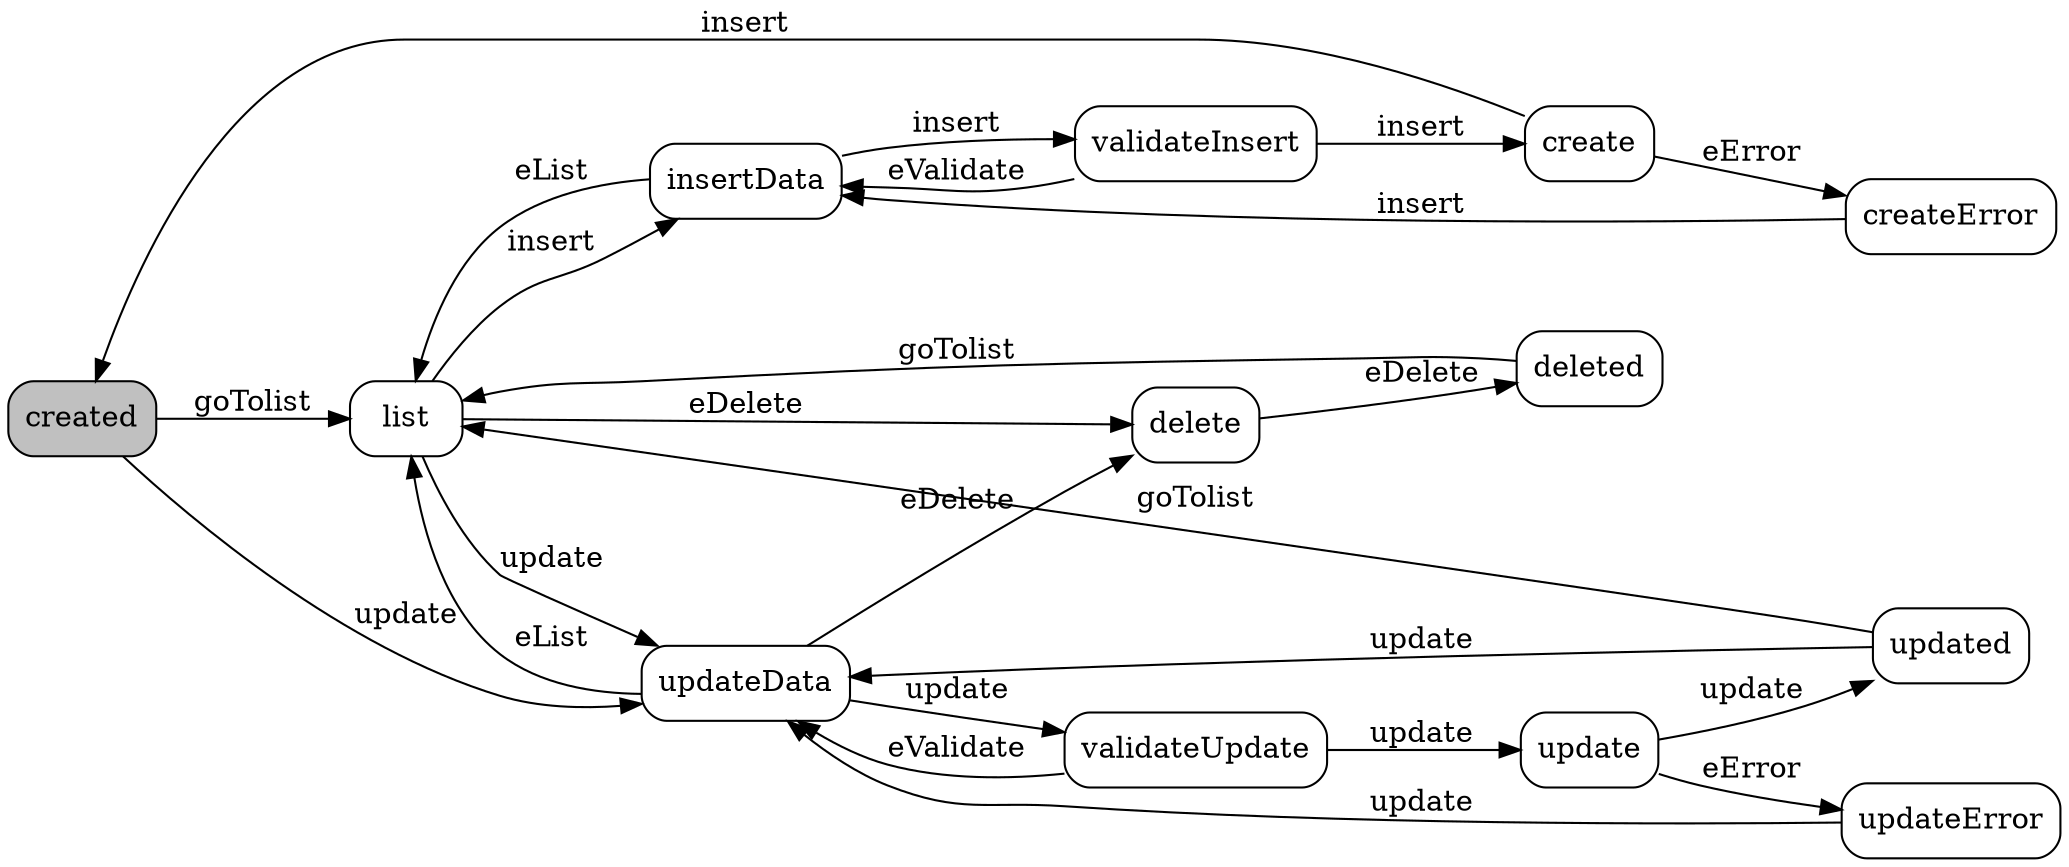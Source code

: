 # dot -Tpng myfile.dot >myfile.png
digraph g {
rankdir="LR";
node[style="rounded",shape="box"]
edge[splines="curved"]
  created [style="rounded,filled",fillcolor="gray"]list -> insertData [label="insert"];
insertData -> validateInsert [label="insert"];
validateInsert -> create [label="insert"];
validateInsert -> insertData [label="eValidate"];
create -> createError [label="eError"];
createError -> insertData [label="insert"];
insertData -> list [label="eList"];
create -> created [label="insert"];
created -> list [label="goTolist"];
created -> updateData [label="update"];
updateData -> validateUpdate [label="update"];
validateUpdate -> update [label="update"];
update -> updated [label="update"];
update -> updateError [label="eError"];
updateError -> updateData [label="update"];
validateUpdate -> updateData [label="eValidate"];
updateData -> list [label="eList"];
updateData -> delete [label="eDelete"];
updated -> list [label="goTolist"];
updated -> updateData [label="update"];
list -> updateData [label="update"];
list -> delete [label="eDelete"];
delete -> deleted [label="eDelete"];
deleted -> list [label="goTolist"];
}